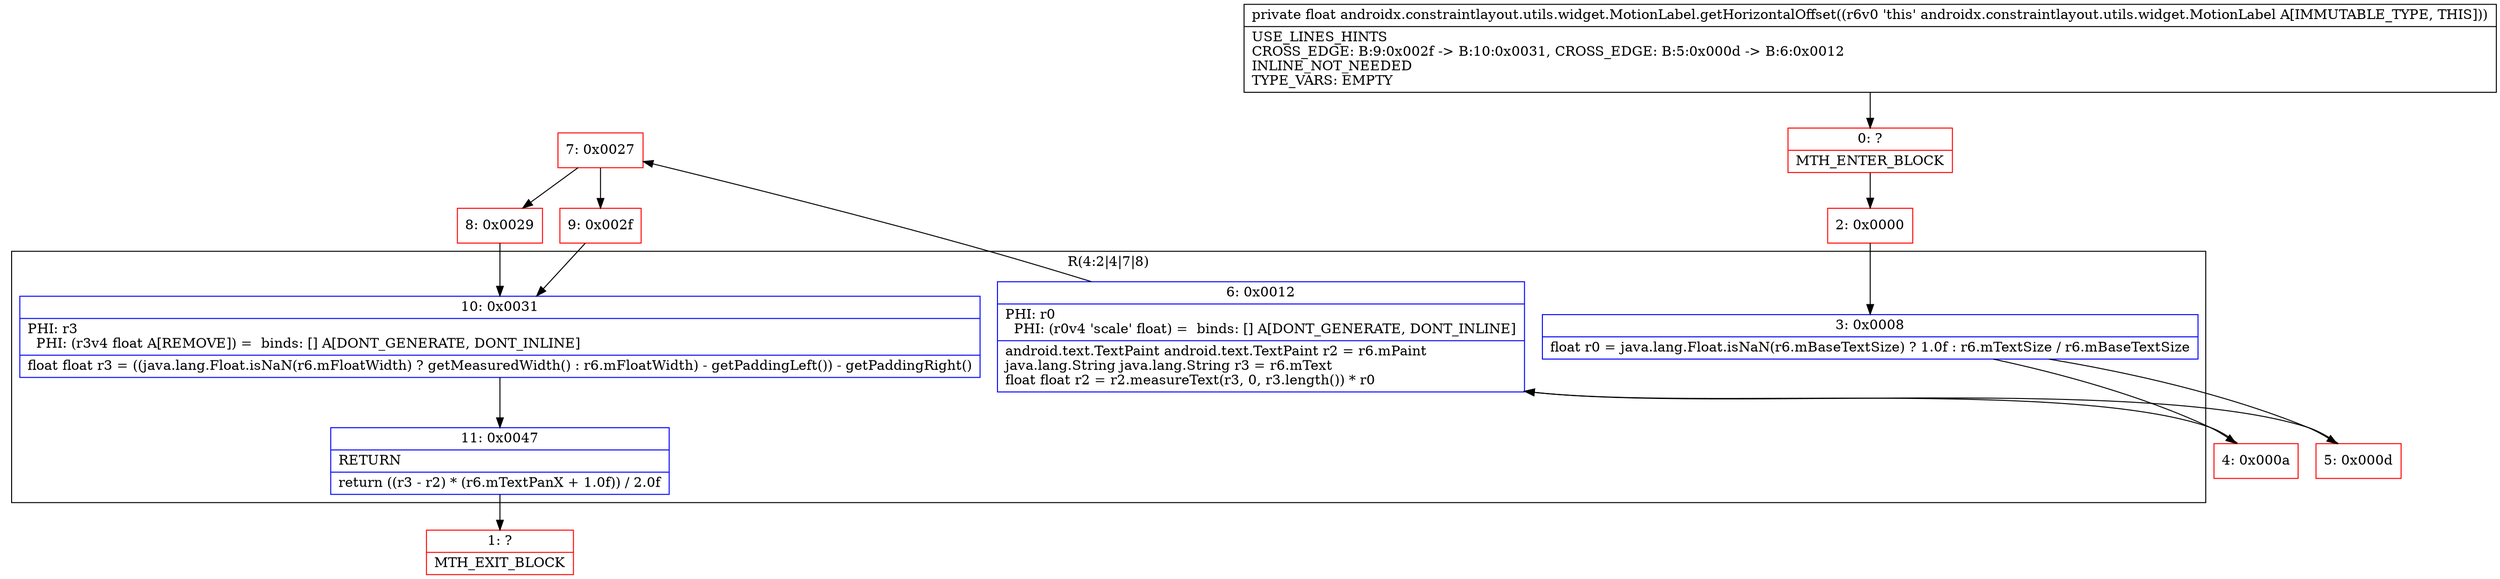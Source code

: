 digraph "CFG forandroidx.constraintlayout.utils.widget.MotionLabel.getHorizontalOffset()F" {
subgraph cluster_Region_1816701047 {
label = "R(4:2|4|7|8)";
node [shape=record,color=blue];
Node_3 [shape=record,label="{3\:\ 0x0008|float r0 = java.lang.Float.isNaN(r6.mBaseTextSize) ? 1.0f : r6.mTextSize \/ r6.mBaseTextSize\l}"];
Node_6 [shape=record,label="{6\:\ 0x0012|PHI: r0 \l  PHI: (r0v4 'scale' float) =  binds: [] A[DONT_GENERATE, DONT_INLINE]\l|android.text.TextPaint android.text.TextPaint r2 = r6.mPaint\ljava.lang.String java.lang.String r3 = r6.mText\lfloat float r2 = r2.measureText(r3, 0, r3.length()) * r0\l}"];
Node_10 [shape=record,label="{10\:\ 0x0031|PHI: r3 \l  PHI: (r3v4 float A[REMOVE]) =  binds: [] A[DONT_GENERATE, DONT_INLINE]\l|float float r3 = ((java.lang.Float.isNaN(r6.mFloatWidth) ? getMeasuredWidth() : r6.mFloatWidth) \- getPaddingLeft()) \- getPaddingRight()\l}"];
Node_11 [shape=record,label="{11\:\ 0x0047|RETURN\l|return ((r3 \- r2) * (r6.mTextPanX + 1.0f)) \/ 2.0f\l}"];
}
Node_0 [shape=record,color=red,label="{0\:\ ?|MTH_ENTER_BLOCK\l}"];
Node_2 [shape=record,color=red,label="{2\:\ 0x0000}"];
Node_4 [shape=record,color=red,label="{4\:\ 0x000a}"];
Node_7 [shape=record,color=red,label="{7\:\ 0x0027}"];
Node_8 [shape=record,color=red,label="{8\:\ 0x0029}"];
Node_1 [shape=record,color=red,label="{1\:\ ?|MTH_EXIT_BLOCK\l}"];
Node_9 [shape=record,color=red,label="{9\:\ 0x002f}"];
Node_5 [shape=record,color=red,label="{5\:\ 0x000d}"];
MethodNode[shape=record,label="{private float androidx.constraintlayout.utils.widget.MotionLabel.getHorizontalOffset((r6v0 'this' androidx.constraintlayout.utils.widget.MotionLabel A[IMMUTABLE_TYPE, THIS]))  | USE_LINES_HINTS\lCROSS_EDGE: B:9:0x002f \-\> B:10:0x0031, CROSS_EDGE: B:5:0x000d \-\> B:6:0x0012\lINLINE_NOT_NEEDED\lTYPE_VARS: EMPTY\l}"];
MethodNode -> Node_0;Node_3 -> Node_4;
Node_3 -> Node_5;
Node_6 -> Node_7;
Node_10 -> Node_11;
Node_11 -> Node_1;
Node_0 -> Node_2;
Node_2 -> Node_3;
Node_4 -> Node_6;
Node_7 -> Node_8;
Node_7 -> Node_9;
Node_8 -> Node_10;
Node_9 -> Node_10;
Node_5 -> Node_6;
}

